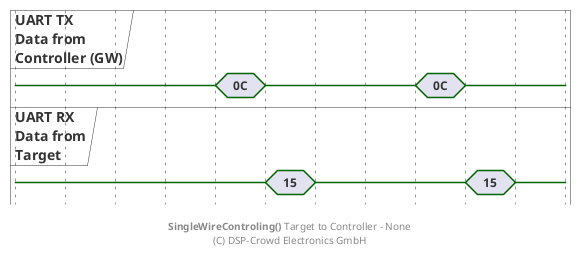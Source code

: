 
@startuml

hide time-axis

concise "UART TX\nData from\nController (GW)" as ctrl
concise "UART RX\nData from\nTarget" as tar

@0
ctrl is {-}
tar is {-}

@+60
ctrl is {-}
tar is {-}

@+20
ctrl is "0C"

@+20
ctrl is {-}
tar is "15"

@+20
tar is {-}

@+40
ctrl is "0C"

@+20
ctrl is {-}
tar is "15"

@+20
tar is {-}

footer **SingleWireControling()** Target to Controller - None\n(C) DSP-Crowd Electronics GmbH

@enduml

